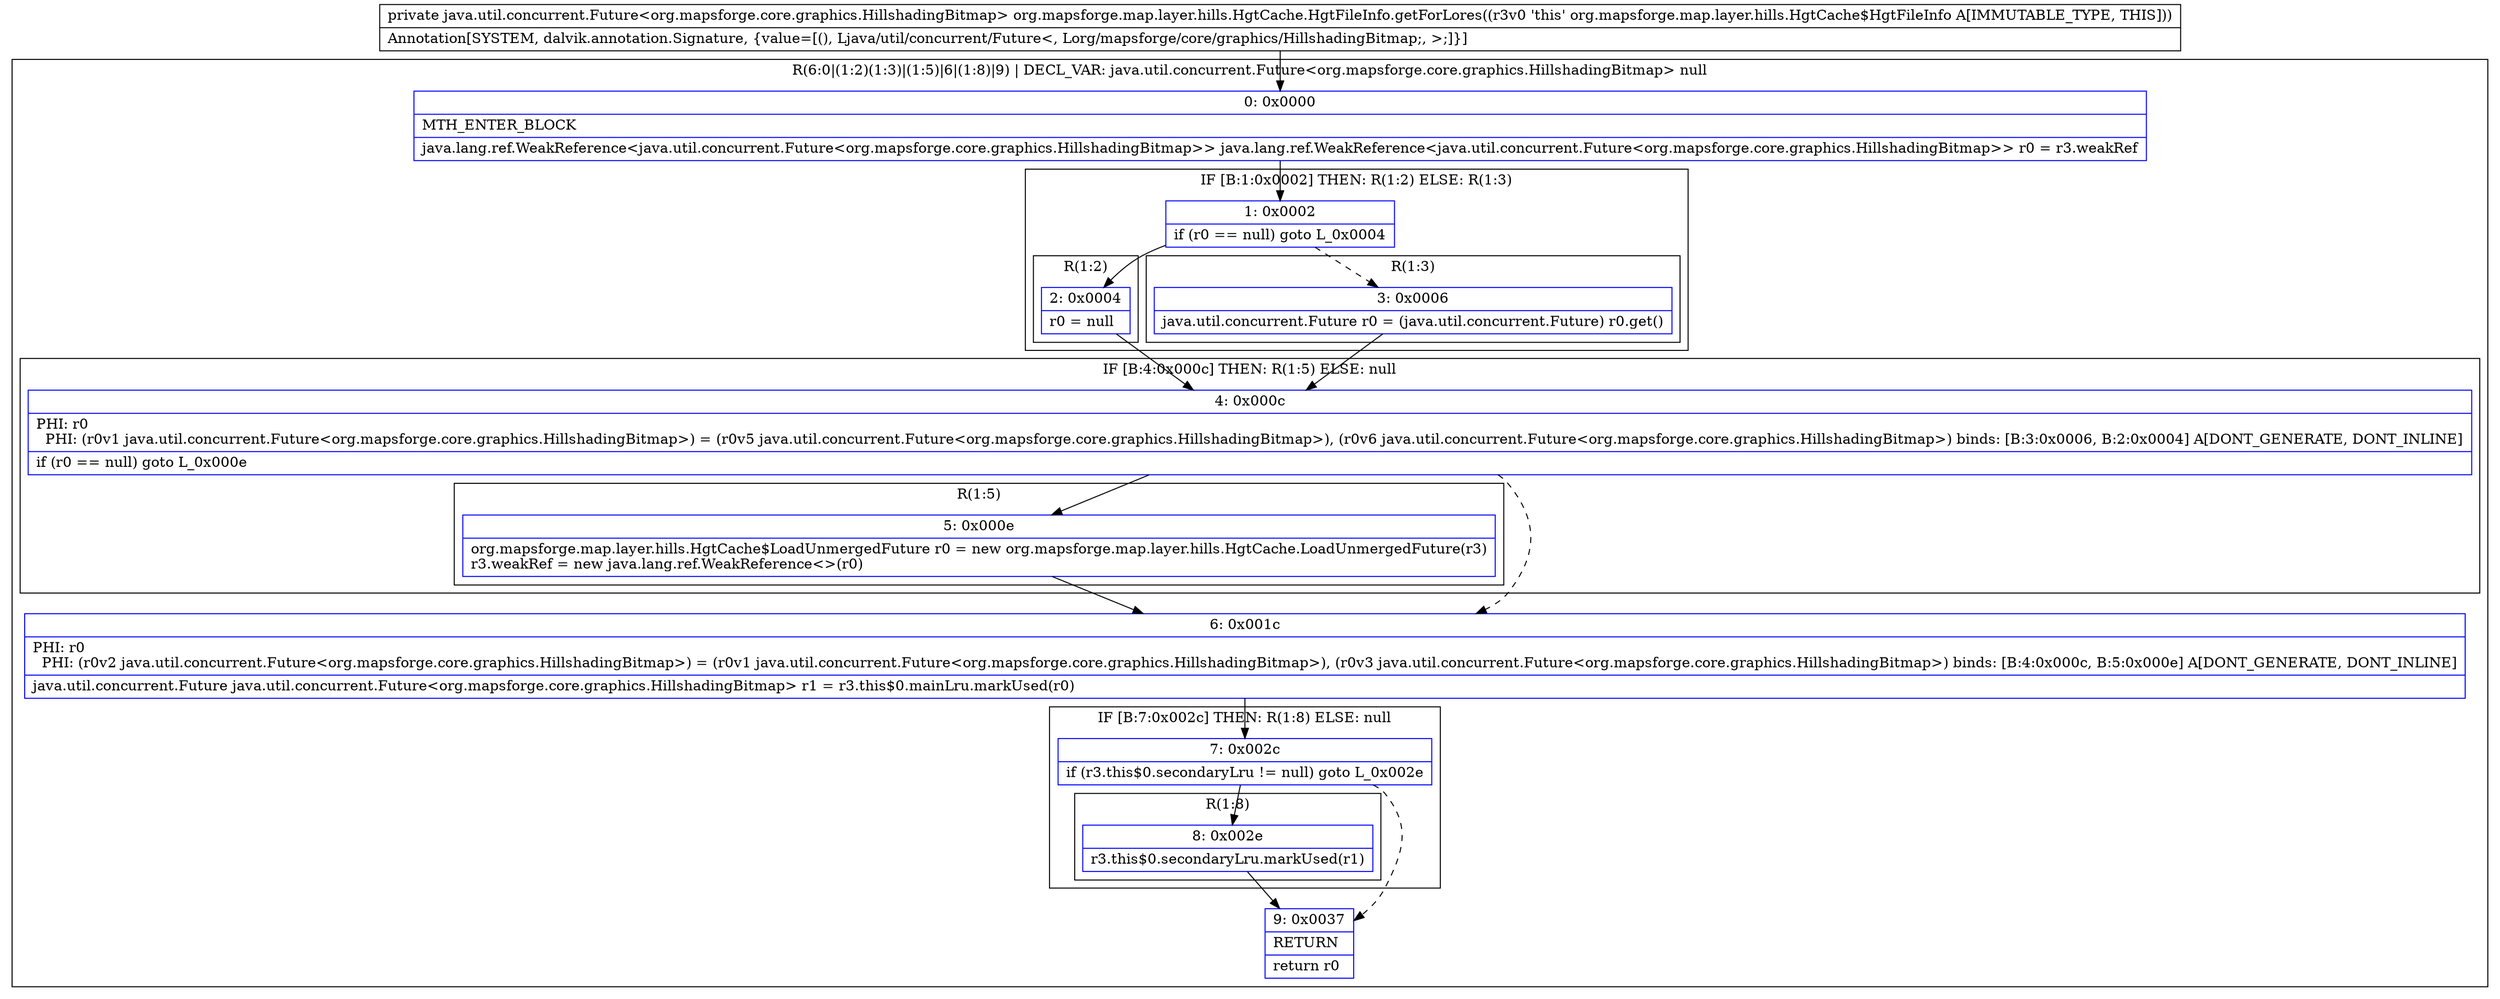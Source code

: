 digraph "CFG fororg.mapsforge.map.layer.hills.HgtCache.HgtFileInfo.getForLores()Ljava\/util\/concurrent\/Future;" {
subgraph cluster_Region_1651870006 {
label = "R(6:0|(1:2)(1:3)|(1:5)|6|(1:8)|9) | DECL_VAR: java.util.concurrent.Future\<org.mapsforge.core.graphics.HillshadingBitmap\> null\l";
node [shape=record,color=blue];
Node_0 [shape=record,label="{0\:\ 0x0000|MTH_ENTER_BLOCK\l|java.lang.ref.WeakReference\<java.util.concurrent.Future\<org.mapsforge.core.graphics.HillshadingBitmap\>\> java.lang.ref.WeakReference\<java.util.concurrent.Future\<org.mapsforge.core.graphics.HillshadingBitmap\>\> r0 = r3.weakRef\l}"];
subgraph cluster_IfRegion_400115322 {
label = "IF [B:1:0x0002] THEN: R(1:2) ELSE: R(1:3)";
node [shape=record,color=blue];
Node_1 [shape=record,label="{1\:\ 0x0002|if (r0 == null) goto L_0x0004\l}"];
subgraph cluster_Region_174377098 {
label = "R(1:2)";
node [shape=record,color=blue];
Node_2 [shape=record,label="{2\:\ 0x0004|r0 = null\l}"];
}
subgraph cluster_Region_1891238852 {
label = "R(1:3)";
node [shape=record,color=blue];
Node_3 [shape=record,label="{3\:\ 0x0006|java.util.concurrent.Future r0 = (java.util.concurrent.Future) r0.get()\l}"];
}
}
subgraph cluster_IfRegion_1265909534 {
label = "IF [B:4:0x000c] THEN: R(1:5) ELSE: null";
node [shape=record,color=blue];
Node_4 [shape=record,label="{4\:\ 0x000c|PHI: r0 \l  PHI: (r0v1 java.util.concurrent.Future\<org.mapsforge.core.graphics.HillshadingBitmap\>) = (r0v5 java.util.concurrent.Future\<org.mapsforge.core.graphics.HillshadingBitmap\>), (r0v6 java.util.concurrent.Future\<org.mapsforge.core.graphics.HillshadingBitmap\>) binds: [B:3:0x0006, B:2:0x0004] A[DONT_GENERATE, DONT_INLINE]\l|if (r0 == null) goto L_0x000e\l}"];
subgraph cluster_Region_1142342919 {
label = "R(1:5)";
node [shape=record,color=blue];
Node_5 [shape=record,label="{5\:\ 0x000e|org.mapsforge.map.layer.hills.HgtCache$LoadUnmergedFuture r0 = new org.mapsforge.map.layer.hills.HgtCache.LoadUnmergedFuture(r3)\lr3.weakRef = new java.lang.ref.WeakReference\<\>(r0)\l}"];
}
}
Node_6 [shape=record,label="{6\:\ 0x001c|PHI: r0 \l  PHI: (r0v2 java.util.concurrent.Future\<org.mapsforge.core.graphics.HillshadingBitmap\>) = (r0v1 java.util.concurrent.Future\<org.mapsforge.core.graphics.HillshadingBitmap\>), (r0v3 java.util.concurrent.Future\<org.mapsforge.core.graphics.HillshadingBitmap\>) binds: [B:4:0x000c, B:5:0x000e] A[DONT_GENERATE, DONT_INLINE]\l|java.util.concurrent.Future java.util.concurrent.Future\<org.mapsforge.core.graphics.HillshadingBitmap\> r1 = r3.this$0.mainLru.markUsed(r0)\l}"];
subgraph cluster_IfRegion_884661472 {
label = "IF [B:7:0x002c] THEN: R(1:8) ELSE: null";
node [shape=record,color=blue];
Node_7 [shape=record,label="{7\:\ 0x002c|if (r3.this$0.secondaryLru != null) goto L_0x002e\l}"];
subgraph cluster_Region_1465103658 {
label = "R(1:8)";
node [shape=record,color=blue];
Node_8 [shape=record,label="{8\:\ 0x002e|r3.this$0.secondaryLru.markUsed(r1)\l}"];
}
}
Node_9 [shape=record,label="{9\:\ 0x0037|RETURN\l|return r0\l}"];
}
MethodNode[shape=record,label="{private java.util.concurrent.Future\<org.mapsforge.core.graphics.HillshadingBitmap\> org.mapsforge.map.layer.hills.HgtCache.HgtFileInfo.getForLores((r3v0 'this' org.mapsforge.map.layer.hills.HgtCache$HgtFileInfo A[IMMUTABLE_TYPE, THIS]))  | Annotation[SYSTEM, dalvik.annotation.Signature, \{value=[(), Ljava\/util\/concurrent\/Future\<, Lorg\/mapsforge\/core\/graphics\/HillshadingBitmap;, \>;]\}]\l}"];
MethodNode -> Node_0;
Node_0 -> Node_1;
Node_1 -> Node_2;
Node_1 -> Node_3[style=dashed];
Node_2 -> Node_4;
Node_3 -> Node_4;
Node_4 -> Node_5;
Node_4 -> Node_6[style=dashed];
Node_5 -> Node_6;
Node_6 -> Node_7;
Node_7 -> Node_8;
Node_7 -> Node_9[style=dashed];
Node_8 -> Node_9;
}

